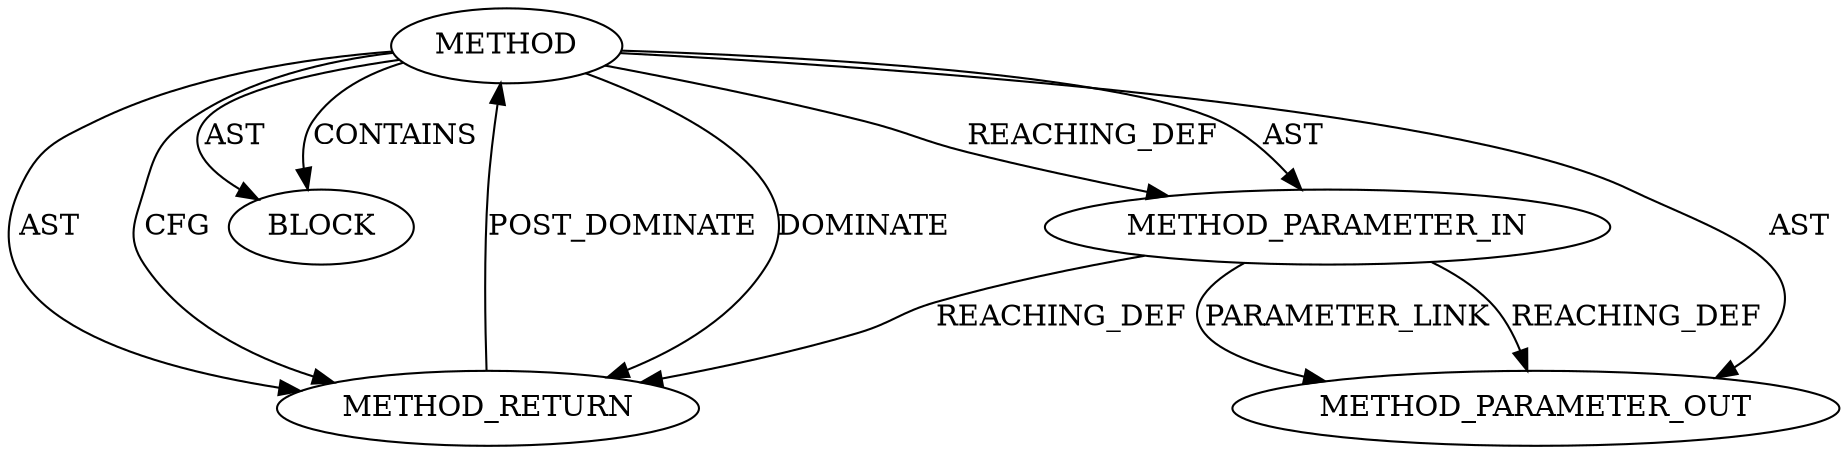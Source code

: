 digraph {
  19576 [label=BLOCK ORDER=1 ARGUMENT_INDEX=1 CODE="<empty>" TYPE_FULL_NAME="ANY"]
  19577 [label=METHOD_RETURN ORDER=2 CODE="RET" TYPE_FULL_NAME="ANY" EVALUATION_STRATEGY="BY_VALUE"]
  21842 [label=METHOD_PARAMETER_OUT ORDER=1 CODE="p1" IS_VARIADIC=false TYPE_FULL_NAME="ANY" EVALUATION_STRATEGY="BY_VALUE" INDEX=1 NAME="p1"]
  19575 [label=METHOD_PARAMETER_IN ORDER=1 CODE="p1" IS_VARIADIC=false TYPE_FULL_NAME="ANY" EVALUATION_STRATEGY="BY_VALUE" INDEX=1 NAME="p1"]
  19574 [label=METHOD AST_PARENT_TYPE="NAMESPACE_BLOCK" AST_PARENT_FULL_NAME="<global>" ORDER=0 CODE="<empty>" FULL_NAME="up_read" IS_EXTERNAL=true FILENAME="<empty>" SIGNATURE="" NAME="up_read"]
  19574 -> 19577 [label=DOMINATE ]
  19574 -> 19575 [label=REACHING_DEF VARIABLE=""]
  19575 -> 21842 [label=PARAMETER_LINK ]
  19577 -> 19574 [label=POST_DOMINATE ]
  19574 -> 19577 [label=AST ]
  19575 -> 21842 [label=REACHING_DEF VARIABLE="p1"]
  19574 -> 19577 [label=CFG ]
  19574 -> 19575 [label=AST ]
  19574 -> 21842 [label=AST ]
  19574 -> 19576 [label=AST ]
  19574 -> 19576 [label=CONTAINS ]
  19575 -> 19577 [label=REACHING_DEF VARIABLE="p1"]
}
